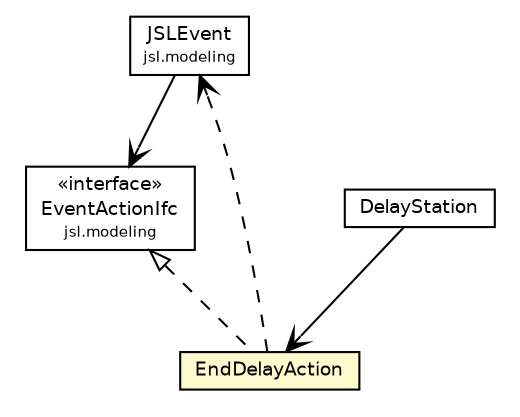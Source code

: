 #!/usr/local/bin/dot
#
# Class diagram 
# Generated by UMLGraph version 5.4 (http://www.umlgraph.org/)
#

digraph G {
	edge [fontname="Helvetica",fontsize=10,labelfontname="Helvetica",labelfontsize=10];
	node [fontname="Helvetica",fontsize=10,shape=plaintext];
	nodesep=0.25;
	ranksep=0.5;
	// jsl.modeling.JSLEvent
	c68513 [label=<<table title="jsl.modeling.JSLEvent" border="0" cellborder="1" cellspacing="0" cellpadding="2" port="p" href="../../JSLEvent.html">
		<tr><td><table border="0" cellspacing="0" cellpadding="1">
<tr><td align="center" balign="center"> JSLEvent </td></tr>
<tr><td align="center" balign="center"><font point-size="7.0"> jsl.modeling </font></td></tr>
		</table></td></tr>
		</table>>, URL="../../JSLEvent.html", fontname="Helvetica", fontcolor="black", fontsize=9.0];
	// jsl.modeling.EventActionIfc
	c68522 [label=<<table title="jsl.modeling.EventActionIfc" border="0" cellborder="1" cellspacing="0" cellpadding="2" port="p" href="../../EventActionIfc.html">
		<tr><td><table border="0" cellspacing="0" cellpadding="1">
<tr><td align="center" balign="center"> &#171;interface&#187; </td></tr>
<tr><td align="center" balign="center"> EventActionIfc </td></tr>
<tr><td align="center" balign="center"><font point-size="7.0"> jsl.modeling </font></td></tr>
		</table></td></tr>
		</table>>, URL="../../EventActionIfc.html", fontname="Helvetica", fontcolor="black", fontsize=9.0];
	// jsl.modeling.elements.station.DelayStation
	c68728 [label=<<table title="jsl.modeling.elements.station.DelayStation" border="0" cellborder="1" cellspacing="0" cellpadding="2" port="p" href="./DelayStation.html">
		<tr><td><table border="0" cellspacing="0" cellpadding="1">
<tr><td align="center" balign="center"> DelayStation </td></tr>
		</table></td></tr>
		</table>>, URL="./DelayStation.html", fontname="Helvetica", fontcolor="black", fontsize=9.0];
	// jsl.modeling.elements.station.DelayStation.EndDelayAction
	c68729 [label=<<table title="jsl.modeling.elements.station.DelayStation.EndDelayAction" border="0" cellborder="1" cellspacing="0" cellpadding="2" port="p" bgcolor="lemonChiffon" href="./DelayStation.EndDelayAction.html">
		<tr><td><table border="0" cellspacing="0" cellpadding="1">
<tr><td align="center" balign="center"> EndDelayAction </td></tr>
		</table></td></tr>
		</table>>, URL="./DelayStation.EndDelayAction.html", fontname="Helvetica", fontcolor="black", fontsize=9.0];
	//jsl.modeling.elements.station.DelayStation.EndDelayAction implements jsl.modeling.EventActionIfc
	c68522:p -> c68729:p [dir=back,arrowtail=empty,style=dashed];
	// jsl.modeling.JSLEvent NAVASSOC jsl.modeling.EventActionIfc
	c68513:p -> c68522:p [taillabel="", label="", headlabel="", fontname="Helvetica", fontcolor="black", fontsize=10.0, color="black", arrowhead=open];
	// jsl.modeling.elements.station.DelayStation NAVASSOC jsl.modeling.elements.station.DelayStation.EndDelayAction
	c68728:p -> c68729:p [taillabel="", label="", headlabel="", fontname="Helvetica", fontcolor="black", fontsize=10.0, color="black", arrowhead=open];
	// jsl.modeling.elements.station.DelayStation.EndDelayAction DEPEND jsl.modeling.JSLEvent
	c68729:p -> c68513:p [taillabel="", label="", headlabel="", fontname="Helvetica", fontcolor="black", fontsize=10.0, color="black", arrowhead=open, style=dashed];
}

